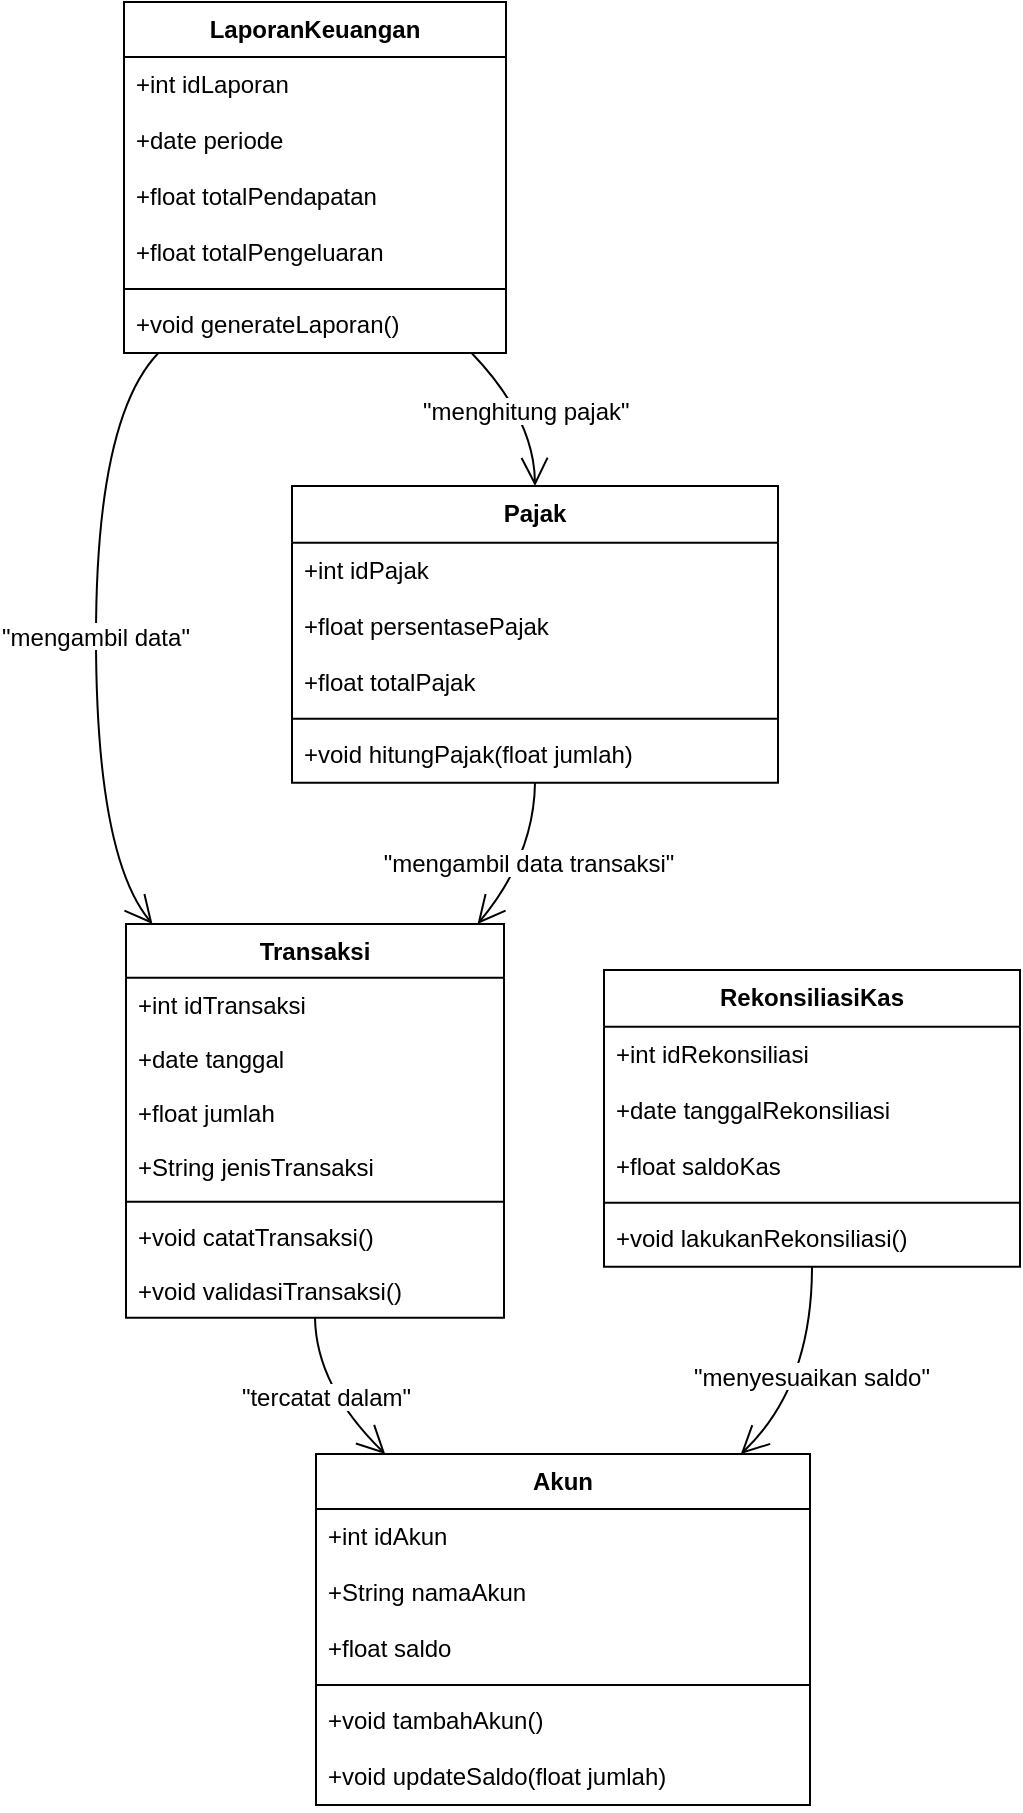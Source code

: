 <mxfile version="24.7.16">
  <diagram name="Page-1" id="CiYKKxLI1GIgL41UB-QS">
    <mxGraphModel grid="1" page="0" gridSize="10" guides="1" tooltips="1" connect="1" arrows="1" fold="1" pageScale="1" pageWidth="850" pageHeight="1100" math="0" shadow="0">
      <root>
        <mxCell id="0" />
        <mxCell id="1" parent="0" />
        <mxCell id="EUWJisckkiPyw1wJ0TZS-1" value="Transaksi" style="swimlane;fontStyle=1;align=center;verticalAlign=top;childLayout=stackLayout;horizontal=1;startSize=26.857;horizontalStack=0;resizeParent=1;resizeParentMax=0;resizeLast=0;collapsible=0;marginBottom=0;" vertex="1" parent="1">
          <mxGeometry x="35" y="481" width="189" height="196.857" as="geometry" />
        </mxCell>
        <mxCell id="EUWJisckkiPyw1wJ0TZS-2" value="+int idTransaksi" style="text;strokeColor=none;fillColor=none;align=left;verticalAlign=top;spacingLeft=4;spacingRight=4;overflow=hidden;rotatable=0;points=[[0,0.5],[1,0.5]];portConstraint=eastwest;" vertex="1" parent="EUWJisckkiPyw1wJ0TZS-1">
          <mxGeometry y="26.857" width="189" height="27" as="geometry" />
        </mxCell>
        <mxCell id="EUWJisckkiPyw1wJ0TZS-3" value="+date tanggal" style="text;strokeColor=none;fillColor=none;align=left;verticalAlign=top;spacingLeft=4;spacingRight=4;overflow=hidden;rotatable=0;points=[[0,0.5],[1,0.5]];portConstraint=eastwest;" vertex="1" parent="EUWJisckkiPyw1wJ0TZS-1">
          <mxGeometry y="53.857" width="189" height="27" as="geometry" />
        </mxCell>
        <mxCell id="EUWJisckkiPyw1wJ0TZS-4" value="+float jumlah" style="text;strokeColor=none;fillColor=none;align=left;verticalAlign=top;spacingLeft=4;spacingRight=4;overflow=hidden;rotatable=0;points=[[0,0.5],[1,0.5]];portConstraint=eastwest;" vertex="1" parent="EUWJisckkiPyw1wJ0TZS-1">
          <mxGeometry y="80.857" width="189" height="27" as="geometry" />
        </mxCell>
        <mxCell id="EUWJisckkiPyw1wJ0TZS-5" value="+String jenisTransaksi" style="text;strokeColor=none;fillColor=none;align=left;verticalAlign=top;spacingLeft=4;spacingRight=4;overflow=hidden;rotatable=0;points=[[0,0.5],[1,0.5]];portConstraint=eastwest;" vertex="1" parent="EUWJisckkiPyw1wJ0TZS-1">
          <mxGeometry y="107.857" width="189" height="27" as="geometry" />
        </mxCell>
        <mxCell id="EUWJisckkiPyw1wJ0TZS-6" style="line;strokeWidth=1;fillColor=none;align=left;verticalAlign=middle;spacingTop=-1;spacingLeft=3;spacingRight=3;rotatable=0;labelPosition=right;points=[];portConstraint=eastwest;strokeColor=inherit;" vertex="1" parent="EUWJisckkiPyw1wJ0TZS-1">
          <mxGeometry y="134.857" width="189" height="8" as="geometry" />
        </mxCell>
        <mxCell id="EUWJisckkiPyw1wJ0TZS-7" value="+void catatTransaksi()" style="text;strokeColor=none;fillColor=none;align=left;verticalAlign=top;spacingLeft=4;spacingRight=4;overflow=hidden;rotatable=0;points=[[0,0.5],[1,0.5]];portConstraint=eastwest;" vertex="1" parent="EUWJisckkiPyw1wJ0TZS-1">
          <mxGeometry y="142.857" width="189" height="27" as="geometry" />
        </mxCell>
        <mxCell id="EUWJisckkiPyw1wJ0TZS-8" value="+void validasiTransaksi()" style="text;strokeColor=none;fillColor=none;align=left;verticalAlign=top;spacingLeft=4;spacingRight=4;overflow=hidden;rotatable=0;points=[[0,0.5],[1,0.5]];portConstraint=eastwest;" vertex="1" parent="EUWJisckkiPyw1wJ0TZS-1">
          <mxGeometry y="169.857" width="189" height="27" as="geometry" />
        </mxCell>
        <mxCell id="EUWJisckkiPyw1wJ0TZS-9" value="Akun" style="swimlane;fontStyle=1;align=center;verticalAlign=top;childLayout=stackLayout;horizontal=1;startSize=27.5;horizontalStack=0;resizeParent=1;resizeParentMax=0;resizeLast=0;collapsible=0;marginBottom=0;" vertex="1" parent="1">
          <mxGeometry x="130" y="746" width="247" height="175.5" as="geometry" />
        </mxCell>
        <mxCell id="EUWJisckkiPyw1wJ0TZS-10" value="+int idAkun" style="text;strokeColor=none;fillColor=none;align=left;verticalAlign=top;spacingLeft=4;spacingRight=4;overflow=hidden;rotatable=0;points=[[0,0.5],[1,0.5]];portConstraint=eastwest;" vertex="1" parent="EUWJisckkiPyw1wJ0TZS-9">
          <mxGeometry y="27.5" width="247" height="28" as="geometry" />
        </mxCell>
        <mxCell id="EUWJisckkiPyw1wJ0TZS-11" value="+String namaAkun" style="text;strokeColor=none;fillColor=none;align=left;verticalAlign=top;spacingLeft=4;spacingRight=4;overflow=hidden;rotatable=0;points=[[0,0.5],[1,0.5]];portConstraint=eastwest;" vertex="1" parent="EUWJisckkiPyw1wJ0TZS-9">
          <mxGeometry y="55.5" width="247" height="28" as="geometry" />
        </mxCell>
        <mxCell id="EUWJisckkiPyw1wJ0TZS-12" value="+float saldo" style="text;strokeColor=none;fillColor=none;align=left;verticalAlign=top;spacingLeft=4;spacingRight=4;overflow=hidden;rotatable=0;points=[[0,0.5],[1,0.5]];portConstraint=eastwest;" vertex="1" parent="EUWJisckkiPyw1wJ0TZS-9">
          <mxGeometry y="83.5" width="247" height="28" as="geometry" />
        </mxCell>
        <mxCell id="EUWJisckkiPyw1wJ0TZS-13" style="line;strokeWidth=1;fillColor=none;align=left;verticalAlign=middle;spacingTop=-1;spacingLeft=3;spacingRight=3;rotatable=0;labelPosition=right;points=[];portConstraint=eastwest;strokeColor=inherit;" vertex="1" parent="EUWJisckkiPyw1wJ0TZS-9">
          <mxGeometry y="111.5" width="247" height="8" as="geometry" />
        </mxCell>
        <mxCell id="EUWJisckkiPyw1wJ0TZS-14" value="+void tambahAkun()" style="text;strokeColor=none;fillColor=none;align=left;verticalAlign=top;spacingLeft=4;spacingRight=4;overflow=hidden;rotatable=0;points=[[0,0.5],[1,0.5]];portConstraint=eastwest;" vertex="1" parent="EUWJisckkiPyw1wJ0TZS-9">
          <mxGeometry y="119.5" width="247" height="28" as="geometry" />
        </mxCell>
        <mxCell id="EUWJisckkiPyw1wJ0TZS-15" value="+void updateSaldo(float jumlah)" style="text;strokeColor=none;fillColor=none;align=left;verticalAlign=top;spacingLeft=4;spacingRight=4;overflow=hidden;rotatable=0;points=[[0,0.5],[1,0.5]];portConstraint=eastwest;" vertex="1" parent="EUWJisckkiPyw1wJ0TZS-9">
          <mxGeometry y="147.5" width="247" height="28" as="geometry" />
        </mxCell>
        <mxCell id="EUWJisckkiPyw1wJ0TZS-16" value="LaporanKeuangan" style="swimlane;fontStyle=1;align=center;verticalAlign=top;childLayout=stackLayout;horizontal=1;startSize=27.5;horizontalStack=0;resizeParent=1;resizeParentMax=0;resizeLast=0;collapsible=0;marginBottom=0;" vertex="1" parent="1">
          <mxGeometry x="34" y="20" width="191" height="175.5" as="geometry" />
        </mxCell>
        <mxCell id="EUWJisckkiPyw1wJ0TZS-17" value="+int idLaporan" style="text;strokeColor=none;fillColor=none;align=left;verticalAlign=top;spacingLeft=4;spacingRight=4;overflow=hidden;rotatable=0;points=[[0,0.5],[1,0.5]];portConstraint=eastwest;" vertex="1" parent="EUWJisckkiPyw1wJ0TZS-16">
          <mxGeometry y="27.5" width="191" height="28" as="geometry" />
        </mxCell>
        <mxCell id="EUWJisckkiPyw1wJ0TZS-18" value="+date periode" style="text;strokeColor=none;fillColor=none;align=left;verticalAlign=top;spacingLeft=4;spacingRight=4;overflow=hidden;rotatable=0;points=[[0,0.5],[1,0.5]];portConstraint=eastwest;" vertex="1" parent="EUWJisckkiPyw1wJ0TZS-16">
          <mxGeometry y="55.5" width="191" height="28" as="geometry" />
        </mxCell>
        <mxCell id="EUWJisckkiPyw1wJ0TZS-19" value="+float totalPendapatan" style="text;strokeColor=none;fillColor=none;align=left;verticalAlign=top;spacingLeft=4;spacingRight=4;overflow=hidden;rotatable=0;points=[[0,0.5],[1,0.5]];portConstraint=eastwest;" vertex="1" parent="EUWJisckkiPyw1wJ0TZS-16">
          <mxGeometry y="83.5" width="191" height="28" as="geometry" />
        </mxCell>
        <mxCell id="EUWJisckkiPyw1wJ0TZS-20" value="+float totalPengeluaran" style="text;strokeColor=none;fillColor=none;align=left;verticalAlign=top;spacingLeft=4;spacingRight=4;overflow=hidden;rotatable=0;points=[[0,0.5],[1,0.5]];portConstraint=eastwest;" vertex="1" parent="EUWJisckkiPyw1wJ0TZS-16">
          <mxGeometry y="111.5" width="191" height="28" as="geometry" />
        </mxCell>
        <mxCell id="EUWJisckkiPyw1wJ0TZS-21" style="line;strokeWidth=1;fillColor=none;align=left;verticalAlign=middle;spacingTop=-1;spacingLeft=3;spacingRight=3;rotatable=0;labelPosition=right;points=[];portConstraint=eastwest;strokeColor=inherit;" vertex="1" parent="EUWJisckkiPyw1wJ0TZS-16">
          <mxGeometry y="139.5" width="191" height="8" as="geometry" />
        </mxCell>
        <mxCell id="EUWJisckkiPyw1wJ0TZS-22" value="+void generateLaporan()" style="text;strokeColor=none;fillColor=none;align=left;verticalAlign=top;spacingLeft=4;spacingRight=4;overflow=hidden;rotatable=0;points=[[0,0.5],[1,0.5]];portConstraint=eastwest;" vertex="1" parent="EUWJisckkiPyw1wJ0TZS-16">
          <mxGeometry y="147.5" width="191" height="28" as="geometry" />
        </mxCell>
        <mxCell id="EUWJisckkiPyw1wJ0TZS-23" value="Pajak" style="swimlane;fontStyle=1;align=center;verticalAlign=top;childLayout=stackLayout;horizontal=1;startSize=28.4;horizontalStack=0;resizeParent=1;resizeParentMax=0;resizeLast=0;collapsible=0;marginBottom=0;" vertex="1" parent="1">
          <mxGeometry x="118" y="262" width="243" height="148.4" as="geometry" />
        </mxCell>
        <mxCell id="EUWJisckkiPyw1wJ0TZS-24" value="+int idPajak" style="text;strokeColor=none;fillColor=none;align=left;verticalAlign=top;spacingLeft=4;spacingRight=4;overflow=hidden;rotatable=0;points=[[0,0.5],[1,0.5]];portConstraint=eastwest;" vertex="1" parent="EUWJisckkiPyw1wJ0TZS-23">
          <mxGeometry y="28.4" width="243" height="28" as="geometry" />
        </mxCell>
        <mxCell id="EUWJisckkiPyw1wJ0TZS-25" value="+float persentasePajak" style="text;strokeColor=none;fillColor=none;align=left;verticalAlign=top;spacingLeft=4;spacingRight=4;overflow=hidden;rotatable=0;points=[[0,0.5],[1,0.5]];portConstraint=eastwest;" vertex="1" parent="EUWJisckkiPyw1wJ0TZS-23">
          <mxGeometry y="56.4" width="243" height="28" as="geometry" />
        </mxCell>
        <mxCell id="EUWJisckkiPyw1wJ0TZS-26" value="+float totalPajak" style="text;strokeColor=none;fillColor=none;align=left;verticalAlign=top;spacingLeft=4;spacingRight=4;overflow=hidden;rotatable=0;points=[[0,0.5],[1,0.5]];portConstraint=eastwest;" vertex="1" parent="EUWJisckkiPyw1wJ0TZS-23">
          <mxGeometry y="84.4" width="243" height="28" as="geometry" />
        </mxCell>
        <mxCell id="EUWJisckkiPyw1wJ0TZS-27" style="line;strokeWidth=1;fillColor=none;align=left;verticalAlign=middle;spacingTop=-1;spacingLeft=3;spacingRight=3;rotatable=0;labelPosition=right;points=[];portConstraint=eastwest;strokeColor=inherit;" vertex="1" parent="EUWJisckkiPyw1wJ0TZS-23">
          <mxGeometry y="112.4" width="243" height="8" as="geometry" />
        </mxCell>
        <mxCell id="EUWJisckkiPyw1wJ0TZS-28" value="+void hitungPajak(float jumlah)" style="text;strokeColor=none;fillColor=none;align=left;verticalAlign=top;spacingLeft=4;spacingRight=4;overflow=hidden;rotatable=0;points=[[0,0.5],[1,0.5]];portConstraint=eastwest;" vertex="1" parent="EUWJisckkiPyw1wJ0TZS-23">
          <mxGeometry y="120.4" width="243" height="28" as="geometry" />
        </mxCell>
        <mxCell id="EUWJisckkiPyw1wJ0TZS-29" value="RekonsiliasiKas" style="swimlane;fontStyle=1;align=center;verticalAlign=top;childLayout=stackLayout;horizontal=1;startSize=28.4;horizontalStack=0;resizeParent=1;resizeParentMax=0;resizeLast=0;collapsible=0;marginBottom=0;" vertex="1" parent="1">
          <mxGeometry x="274" y="504" width="208" height="148.4" as="geometry" />
        </mxCell>
        <mxCell id="EUWJisckkiPyw1wJ0TZS-30" value="+int idRekonsiliasi" style="text;strokeColor=none;fillColor=none;align=left;verticalAlign=top;spacingLeft=4;spacingRight=4;overflow=hidden;rotatable=0;points=[[0,0.5],[1,0.5]];portConstraint=eastwest;" vertex="1" parent="EUWJisckkiPyw1wJ0TZS-29">
          <mxGeometry y="28.4" width="208" height="28" as="geometry" />
        </mxCell>
        <mxCell id="EUWJisckkiPyw1wJ0TZS-31" value="+date tanggalRekonsiliasi" style="text;strokeColor=none;fillColor=none;align=left;verticalAlign=top;spacingLeft=4;spacingRight=4;overflow=hidden;rotatable=0;points=[[0,0.5],[1,0.5]];portConstraint=eastwest;" vertex="1" parent="EUWJisckkiPyw1wJ0TZS-29">
          <mxGeometry y="56.4" width="208" height="28" as="geometry" />
        </mxCell>
        <mxCell id="EUWJisckkiPyw1wJ0TZS-32" value="+float saldoKas" style="text;strokeColor=none;fillColor=none;align=left;verticalAlign=top;spacingLeft=4;spacingRight=4;overflow=hidden;rotatable=0;points=[[0,0.5],[1,0.5]];portConstraint=eastwest;" vertex="1" parent="EUWJisckkiPyw1wJ0TZS-29">
          <mxGeometry y="84.4" width="208" height="28" as="geometry" />
        </mxCell>
        <mxCell id="EUWJisckkiPyw1wJ0TZS-33" style="line;strokeWidth=1;fillColor=none;align=left;verticalAlign=middle;spacingTop=-1;spacingLeft=3;spacingRight=3;rotatable=0;labelPosition=right;points=[];portConstraint=eastwest;strokeColor=inherit;" vertex="1" parent="EUWJisckkiPyw1wJ0TZS-29">
          <mxGeometry y="112.4" width="208" height="8" as="geometry" />
        </mxCell>
        <mxCell id="EUWJisckkiPyw1wJ0TZS-34" value="+void lakukanRekonsiliasi()" style="text;strokeColor=none;fillColor=none;align=left;verticalAlign=top;spacingLeft=4;spacingRight=4;overflow=hidden;rotatable=0;points=[[0,0.5],[1,0.5]];portConstraint=eastwest;" vertex="1" parent="EUWJisckkiPyw1wJ0TZS-29">
          <mxGeometry y="120.4" width="208" height="28" as="geometry" />
        </mxCell>
        <mxCell id="EUWJisckkiPyw1wJ0TZS-35" value="&quot;tercatat dalam&quot;" style="curved=1;startArrow=none;endArrow=open;endSize=12;exitX=0.5;exitY=1;entryX=0.14;entryY=0;rounded=0;fontSize=12;" edge="1" parent="1" source="EUWJisckkiPyw1wJ0TZS-1" target="EUWJisckkiPyw1wJ0TZS-9">
          <mxGeometry relative="1" as="geometry">
            <Array as="points">
              <mxPoint x="130" y="712" />
            </Array>
          </mxGeometry>
        </mxCell>
        <mxCell id="EUWJisckkiPyw1wJ0TZS-36" value="&quot;mengambil data&quot;" style="curved=1;startArrow=none;endArrow=open;endSize=12;exitX=0.09;exitY=1;entryX=0.07;entryY=0;rounded=0;fontSize=12;" edge="1" parent="1" source="EUWJisckkiPyw1wJ0TZS-16" target="EUWJisckkiPyw1wJ0TZS-1">
          <mxGeometry relative="1" as="geometry">
            <Array as="points">
              <mxPoint x="20" y="228" />
              <mxPoint x="20" y="447" />
            </Array>
          </mxGeometry>
        </mxCell>
        <mxCell id="EUWJisckkiPyw1wJ0TZS-37" value="&quot;menghitung pajak&quot;" style="curved=1;startArrow=none;endArrow=open;endSize=12;exitX=0.91;exitY=1;entryX=0.5;entryY=0;rounded=0;fontSize=12;" edge="1" parent="1" source="EUWJisckkiPyw1wJ0TZS-16" target="EUWJisckkiPyw1wJ0TZS-23">
          <mxGeometry relative="1" as="geometry">
            <Array as="points">
              <mxPoint x="239" y="228" />
            </Array>
          </mxGeometry>
        </mxCell>
        <mxCell id="EUWJisckkiPyw1wJ0TZS-38" value="&quot;menyesuaikan saldo&quot;" style="curved=1;startArrow=none;endArrow=open;endSize=12;exitX=0.5;exitY=1;entryX=0.86;entryY=0;rounded=0;fontSize=12;" edge="1" parent="1" source="EUWJisckkiPyw1wJ0TZS-29" target="EUWJisckkiPyw1wJ0TZS-9">
          <mxGeometry relative="1" as="geometry">
            <Array as="points">
              <mxPoint x="378" y="712" />
            </Array>
          </mxGeometry>
        </mxCell>
        <mxCell id="EUWJisckkiPyw1wJ0TZS-39" value="&quot;mengambil data transaksi&quot;" style="curved=1;startArrow=none;endArrow=open;endSize=12;exitX=0.5;exitY=1;entryX=0.93;entryY=0;rounded=0;fontSize=12;" edge="1" parent="1" source="EUWJisckkiPyw1wJ0TZS-23" target="EUWJisckkiPyw1wJ0TZS-1">
          <mxGeometry relative="1" as="geometry">
            <Array as="points">
              <mxPoint x="239" y="447" />
            </Array>
          </mxGeometry>
        </mxCell>
      </root>
    </mxGraphModel>
  </diagram>
</mxfile>
